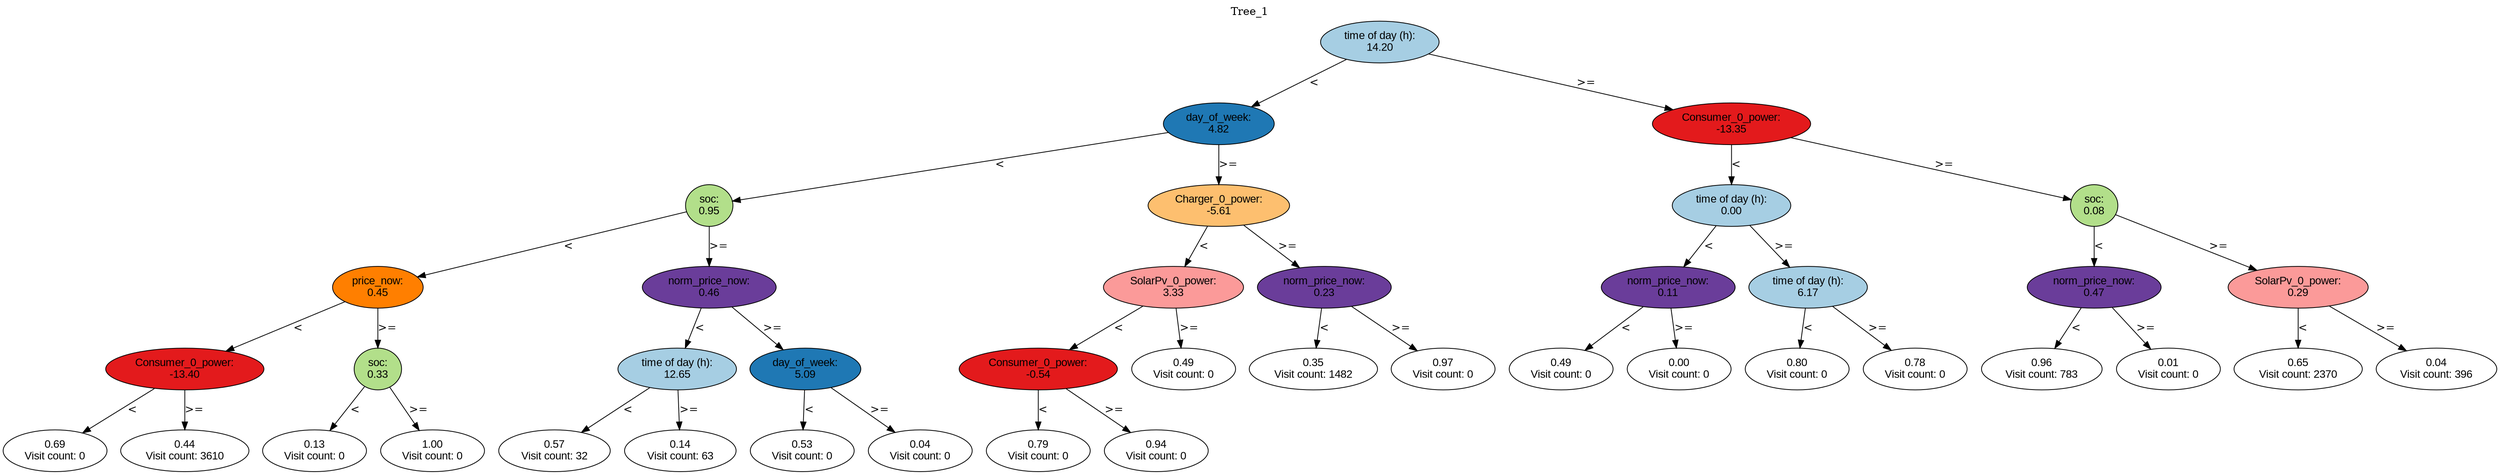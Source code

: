 digraph BST {
    node [fontname="Arial" style=filled colorscheme=paired12];
    0 [ label = "time of day (h):
14.20" fillcolor=1];
    1 [ label = "day_of_week:
4.82" fillcolor=2];
    2 [ label = "soc:
0.95" fillcolor=3];
    3 [ label = "price_now:
0.45" fillcolor=8];
    4 [ label = "Consumer_0_power:
-13.40" fillcolor=6];
    5 [ label = "0.69
Visit count: 0" fillcolor=white];
    6 [ label = "0.44
Visit count: 3610" fillcolor=white];
    7 [ label = "soc:
0.33" fillcolor=3];
    8 [ label = "0.13
Visit count: 0" fillcolor=white];
    9 [ label = "1.00
Visit count: 0" fillcolor=white];
    10 [ label = "norm_price_now:
0.46" fillcolor=10];
    11 [ label = "time of day (h):
12.65" fillcolor=1];
    12 [ label = "0.57
Visit count: 32" fillcolor=white];
    13 [ label = "0.14
Visit count: 63" fillcolor=white];
    14 [ label = "day_of_week:
5.09" fillcolor=2];
    15 [ label = "0.53
Visit count: 0" fillcolor=white];
    16 [ label = "0.04
Visit count: 0" fillcolor=white];
    17 [ label = "Charger_0_power:
-5.61" fillcolor=7];
    18 [ label = "SolarPv_0_power:
3.33" fillcolor=5];
    19 [ label = "Consumer_0_power:
-0.54" fillcolor=6];
    20 [ label = "0.79
Visit count: 0" fillcolor=white];
    21 [ label = "0.94
Visit count: 0" fillcolor=white];
    22 [ label = "0.49
Visit count: 0" fillcolor=white];
    23 [ label = "norm_price_now:
0.23" fillcolor=10];
    24 [ label = "0.35
Visit count: 1482" fillcolor=white];
    25 [ label = "0.97
Visit count: 0" fillcolor=white];
    26 [ label = "Consumer_0_power:
-13.35" fillcolor=6];
    27 [ label = "time of day (h):
0.00" fillcolor=1];
    28 [ label = "norm_price_now:
0.11" fillcolor=10];
    29 [ label = "0.49
Visit count: 0" fillcolor=white];
    30 [ label = "0.00
Visit count: 0" fillcolor=white];
    31 [ label = "time of day (h):
6.17" fillcolor=1];
    32 [ label = "0.80
Visit count: 0" fillcolor=white];
    33 [ label = "0.78
Visit count: 0" fillcolor=white];
    34 [ label = "soc:
0.08" fillcolor=3];
    35 [ label = "norm_price_now:
0.47" fillcolor=10];
    36 [ label = "0.96
Visit count: 783" fillcolor=white];
    37 [ label = "0.01
Visit count: 0" fillcolor=white];
    38 [ label = "SolarPv_0_power:
0.29" fillcolor=5];
    39 [ label = "0.65
Visit count: 2370" fillcolor=white];
    40 [ label = "0.04
Visit count: 396" fillcolor=white];

    0  -> 1[ label = "<"];
    0  -> 26[ label = ">="];
    1  -> 2[ label = "<"];
    1  -> 17[ label = ">="];
    2  -> 3[ label = "<"];
    2  -> 10[ label = ">="];
    3  -> 4[ label = "<"];
    3  -> 7[ label = ">="];
    4  -> 5[ label = "<"];
    4  -> 6[ label = ">="];
    7  -> 8[ label = "<"];
    7  -> 9[ label = ">="];
    10  -> 11[ label = "<"];
    10  -> 14[ label = ">="];
    11  -> 12[ label = "<"];
    11  -> 13[ label = ">="];
    14  -> 15[ label = "<"];
    14  -> 16[ label = ">="];
    17  -> 18[ label = "<"];
    17  -> 23[ label = ">="];
    18  -> 19[ label = "<"];
    18  -> 22[ label = ">="];
    19  -> 20[ label = "<"];
    19  -> 21[ label = ">="];
    23  -> 24[ label = "<"];
    23  -> 25[ label = ">="];
    26  -> 27[ label = "<"];
    26  -> 34[ label = ">="];
    27  -> 28[ label = "<"];
    27  -> 31[ label = ">="];
    28  -> 29[ label = "<"];
    28  -> 30[ label = ">="];
    31  -> 32[ label = "<"];
    31  -> 33[ label = ">="];
    34  -> 35[ label = "<"];
    34  -> 38[ label = ">="];
    35  -> 36[ label = "<"];
    35  -> 37[ label = ">="];
    38  -> 39[ label = "<"];
    38  -> 40[ label = ">="];

    labelloc="t";
    label="Tree_1";
}